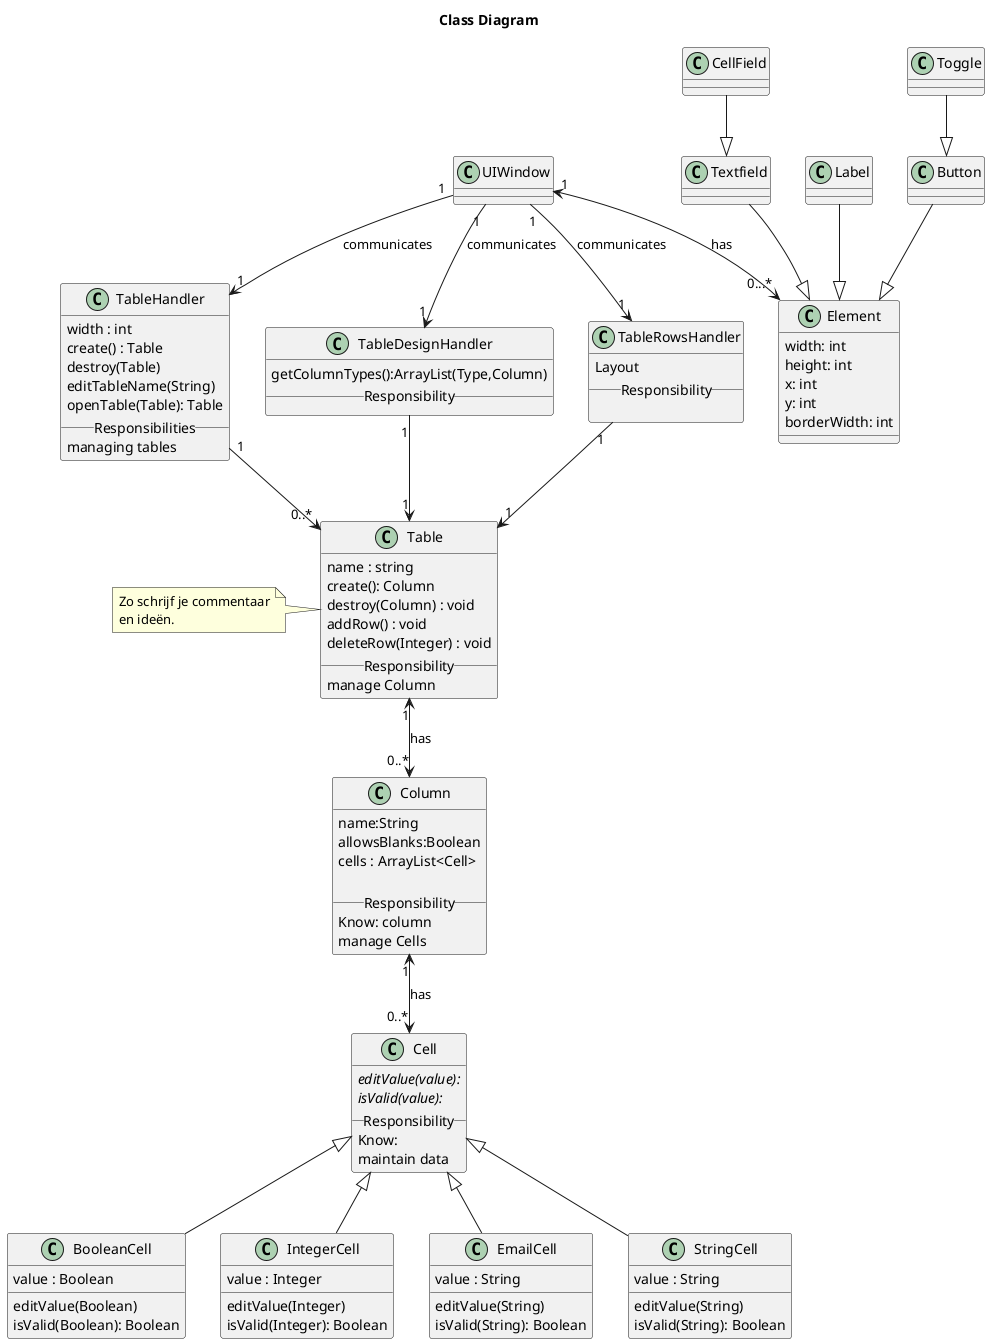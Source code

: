 @startuml
title Class Diagram

class Textfield
{
}
Textfield --|> Element

class Label
{
}
Label --|> Element

class Toggle
{
}
Toggle --|> Button
class Button
{
}
Button --|> Element

class CellField
{
}
CellField --|> Textfield

class Element
{
    width: int
    height: int
    x: int
    y: int
    borderWidth: int
}
UIWindow "1" <--> "0...*" Element: has

class UIWindow
{
}

UIWindow "1" --> "1" TableHandler:  communicates
UIWindow "1" --> "1" TableDesignHandler:  communicates
UIWindow "1" --> "1" TableRowsHandler:  communicates


class TableHandler
{
    width : int
    create() : Table
    destroy(Table)
    editTableName(String)
    openTable(Table): Table
    __Responsibilities__
    managing tables
}
TableHandler "1" --> "0..*" Table
TableDesignHandler "1" --> "1" Table
TableRowsHandler "1" --> "1" Table

note left
    Zo schrijf je commentaar
    en ideën.
end note

class TableDesignHandler
{
    getColumnTypes():ArrayList(Type,Column)
__Responsibility__
}

class TableRowsHandler
{
    Layout
__Responsibility__

}

class Table{
    name : string
    create(): Column
    destroy(Column) : void
    addRow() : void
    deleteRow(Integer) : void
__Responsibility__
manage Column
}



class Cell
{
editValue(value): {abstract}
isValid(value): {abstract}
__Responsibility__
Know:
maintain data
}
Cell <|-- BooleanCell
Cell <|-- IntegerCell
Cell <|-- EmailCell
Cell <|-- StringCell

class Column
{
name:String
allowsBlanks:Boolean
cells : ArrayList<Cell>

__Responsibility__
Know: column
manage Cells
}

Table "1" <--> "0..*" Column: has
Column "1" <--> "0..*" Cell: has

class BooleanCell
{
value : Boolean
editValue(Boolean)
isValid(Boolean): Boolean
}
class StringCell
{
value : String
editValue(String)
isValid(String): Boolean
}
class EmailCell
{
value : String
editValue(String)
isValid(String): Boolean
}
class IntegerCell
{
value : Integer
editValue(Integer)
isValid(Integer): Boolean
}
@enduml
